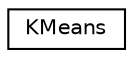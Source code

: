 digraph "Graphical Class Hierarchy"
{
  edge [fontname="Helvetica",fontsize="10",labelfontname="Helvetica",labelfontsize="10"];
  node [fontname="Helvetica",fontsize="10",shape=record];
  rankdir="LR";
  Node0 [label="KMeans",height=0.2,width=0.4,color="black", fillcolor="white", style="filled",URL="$classKMeans.html"];
}
